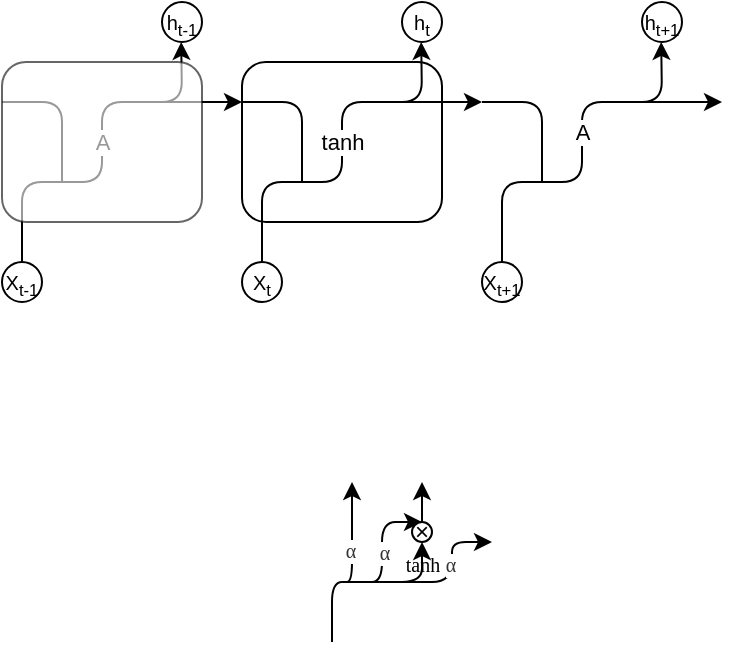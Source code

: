 <mxfile version="24.4.13" type="github">
  <diagram name="第 1 页" id="kUjQFi2gFqRMFwFWCwo2">
    <mxGraphModel dx="264" dy="140" grid="1" gridSize="10" guides="1" tooltips="1" connect="1" arrows="1" fold="1" page="1" pageScale="1" pageWidth="827" pageHeight="1169" math="0" shadow="0">
      <root>
        <mxCell id="0" />
        <mxCell id="1" parent="0" />
        <mxCell id="A7NagGQwC6V7m_j_qcYH-1" value="" style="endArrow=classic;html=1;rounded=1;fillColor=none;curved=0;entryX=0;entryY=0.25;entryDx=0;entryDy=0;" edge="1" parent="1" target="A7NagGQwC6V7m_j_qcYH-7">
          <mxGeometry width="50" height="50" relative="1" as="geometry">
            <mxPoint x="170" y="180" as="sourcePoint" />
            <mxPoint x="270" y="100" as="targetPoint" />
            <Array as="points">
              <mxPoint x="170" y="140" />
              <mxPoint x="210" y="140" />
              <mxPoint x="210" y="100" />
            </Array>
          </mxGeometry>
        </mxCell>
        <mxCell id="A7NagGQwC6V7m_j_qcYH-2" value="A" style="edgeLabel;html=1;align=center;verticalAlign=middle;resizable=0;points=[];" vertex="1" connectable="0" parent="A7NagGQwC6V7m_j_qcYH-1">
          <mxGeometry x="-0.076" relative="1" as="geometry">
            <mxPoint y="-12" as="offset" />
          </mxGeometry>
        </mxCell>
        <mxCell id="A7NagGQwC6V7m_j_qcYH-3" value="&lt;font style=&quot;font-size: 10px;&quot;&gt;X&lt;sub&gt;t-1&lt;/sub&gt;&lt;/font&gt;" style="ellipse;whiteSpace=wrap;html=1;aspect=fixed;" vertex="1" parent="1">
          <mxGeometry x="160" y="180" width="20" height="20" as="geometry" />
        </mxCell>
        <mxCell id="A7NagGQwC6V7m_j_qcYH-4" value="&lt;font style=&quot;font-size: 10px;&quot;&gt;h&lt;sub&gt;t-1&lt;/sub&gt;&lt;/font&gt;" style="ellipse;whiteSpace=wrap;html=1;aspect=fixed;" vertex="1" parent="1">
          <mxGeometry x="240" y="50" width="20" height="20" as="geometry" />
        </mxCell>
        <mxCell id="A7NagGQwC6V7m_j_qcYH-5" value="" style="endArrow=none;html=1;rounded=1;exitX=0.016;exitY=0.276;exitDx=0;exitDy=0;exitPerimeter=0;curved=0;" edge="1" parent="1">
          <mxGeometry width="50" height="50" relative="1" as="geometry">
            <mxPoint x="160.0" y="100.0" as="sourcePoint" />
            <mxPoint x="190" y="140" as="targetPoint" />
            <Array as="points">
              <mxPoint x="190" y="100" />
            </Array>
          </mxGeometry>
        </mxCell>
        <mxCell id="A7NagGQwC6V7m_j_qcYH-6" value="" style="endArrow=classic;html=1;rounded=1;curved=0;" edge="1" parent="1">
          <mxGeometry width="50" height="50" relative="1" as="geometry">
            <mxPoint x="220" y="100" as="sourcePoint" />
            <mxPoint x="249.6" y="70" as="targetPoint" />
            <Array as="points">
              <mxPoint x="250" y="100" />
            </Array>
          </mxGeometry>
        </mxCell>
        <mxCell id="A7NagGQwC6V7m_j_qcYH-7" value="" style="rounded=1;whiteSpace=wrap;html=1;fillColor=none;" vertex="1" parent="1">
          <mxGeometry x="280" y="80" width="100" height="80" as="geometry" />
        </mxCell>
        <mxCell id="A7NagGQwC6V7m_j_qcYH-8" value="" style="endArrow=classic;html=1;rounded=1;fillColor=none;curved=0;entryX=0;entryY=0.25;entryDx=0;entryDy=0;" edge="1" parent="1">
          <mxGeometry width="50" height="50" relative="1" as="geometry">
            <mxPoint x="290" y="180" as="sourcePoint" />
            <mxPoint x="400" y="100" as="targetPoint" />
            <Array as="points">
              <mxPoint x="290" y="140" />
              <mxPoint x="330" y="140" />
              <mxPoint x="330" y="100" />
            </Array>
          </mxGeometry>
        </mxCell>
        <mxCell id="A7NagGQwC6V7m_j_qcYH-9" value="tanh" style="edgeLabel;html=1;align=center;verticalAlign=middle;resizable=0;points=[];" vertex="1" connectable="0" parent="A7NagGQwC6V7m_j_qcYH-8">
          <mxGeometry x="-0.076" relative="1" as="geometry">
            <mxPoint y="-12" as="offset" />
          </mxGeometry>
        </mxCell>
        <mxCell id="A7NagGQwC6V7m_j_qcYH-10" value="&lt;font style=&quot;font-size: 10px;&quot;&gt;X&lt;sub&gt;t&lt;/sub&gt;&lt;/font&gt;" style="ellipse;whiteSpace=wrap;html=1;aspect=fixed;" vertex="1" parent="1">
          <mxGeometry x="280" y="180" width="20" height="20" as="geometry" />
        </mxCell>
        <mxCell id="A7NagGQwC6V7m_j_qcYH-11" value="&lt;font style=&quot;font-size: 10px;&quot;&gt;h&lt;sub&gt;t&lt;/sub&gt;&lt;/font&gt;" style="ellipse;whiteSpace=wrap;html=1;aspect=fixed;" vertex="1" parent="1">
          <mxGeometry x="360" y="50" width="20" height="20" as="geometry" />
        </mxCell>
        <mxCell id="A7NagGQwC6V7m_j_qcYH-12" value="" style="endArrow=none;html=1;rounded=1;exitX=0.016;exitY=0.276;exitDx=0;exitDy=0;exitPerimeter=0;curved=0;" edge="1" parent="1">
          <mxGeometry width="50" height="50" relative="1" as="geometry">
            <mxPoint x="280.0" y="100" as="sourcePoint" />
            <mxPoint x="310" y="140" as="targetPoint" />
            <Array as="points">
              <mxPoint x="310" y="100" />
            </Array>
          </mxGeometry>
        </mxCell>
        <mxCell id="A7NagGQwC6V7m_j_qcYH-13" value="" style="endArrow=classic;html=1;rounded=1;curved=0;" edge="1" parent="1">
          <mxGeometry width="50" height="50" relative="1" as="geometry">
            <mxPoint x="340" y="100" as="sourcePoint" />
            <mxPoint x="369.6" y="70" as="targetPoint" />
            <Array as="points">
              <mxPoint x="370" y="100" />
            </Array>
          </mxGeometry>
        </mxCell>
        <mxCell id="A7NagGQwC6V7m_j_qcYH-14" value="" style="endArrow=classic;html=1;rounded=1;fillColor=none;curved=0;" edge="1" parent="1">
          <mxGeometry width="50" height="50" relative="1" as="geometry">
            <mxPoint x="410" y="180" as="sourcePoint" />
            <mxPoint x="520" y="100" as="targetPoint" />
            <Array as="points">
              <mxPoint x="410" y="140" />
              <mxPoint x="450" y="140" />
              <mxPoint x="450" y="100" />
            </Array>
          </mxGeometry>
        </mxCell>
        <mxCell id="A7NagGQwC6V7m_j_qcYH-15" value="A" style="edgeLabel;html=1;align=center;verticalAlign=middle;resizable=0;points=[];" vertex="1" connectable="0" parent="A7NagGQwC6V7m_j_qcYH-14">
          <mxGeometry x="-0.076" relative="1" as="geometry">
            <mxPoint y="-17" as="offset" />
          </mxGeometry>
        </mxCell>
        <mxCell id="A7NagGQwC6V7m_j_qcYH-16" value="&lt;font style=&quot;font-size: 10px;&quot;&gt;X&lt;sub&gt;t+1&lt;/sub&gt;&lt;/font&gt;" style="ellipse;whiteSpace=wrap;html=1;aspect=fixed;" vertex="1" parent="1">
          <mxGeometry x="400" y="180" width="20" height="20" as="geometry" />
        </mxCell>
        <mxCell id="A7NagGQwC6V7m_j_qcYH-17" value="&lt;font style=&quot;font-size: 10px;&quot;&gt;h&lt;sub&gt;t+1&lt;/sub&gt;&lt;/font&gt;" style="ellipse;whiteSpace=wrap;html=1;aspect=fixed;" vertex="1" parent="1">
          <mxGeometry x="480" y="50" width="20" height="20" as="geometry" />
        </mxCell>
        <mxCell id="A7NagGQwC6V7m_j_qcYH-18" value="" style="endArrow=none;html=1;rounded=1;exitX=0.016;exitY=0.276;exitDx=0;exitDy=0;exitPerimeter=0;curved=0;" edge="1" parent="1">
          <mxGeometry width="50" height="50" relative="1" as="geometry">
            <mxPoint x="400.0" y="100" as="sourcePoint" />
            <mxPoint x="430" y="140" as="targetPoint" />
            <Array as="points">
              <mxPoint x="430" y="100" />
            </Array>
          </mxGeometry>
        </mxCell>
        <mxCell id="A7NagGQwC6V7m_j_qcYH-19" value="" style="endArrow=classic;html=1;rounded=1;curved=0;" edge="1" parent="1">
          <mxGeometry width="50" height="50" relative="1" as="geometry">
            <mxPoint x="460" y="100" as="sourcePoint" />
            <mxPoint x="489.6" y="70" as="targetPoint" />
            <Array as="points">
              <mxPoint x="490" y="100" />
            </Array>
          </mxGeometry>
        </mxCell>
        <mxCell id="A7NagGQwC6V7m_j_qcYH-20" value="" style="rounded=1;whiteSpace=wrap;html=1;opacity=60;" vertex="1" parent="1">
          <mxGeometry x="160" y="80" width="100" height="80" as="geometry" />
        </mxCell>
        <mxCell id="A7NagGQwC6V7m_j_qcYH-22" value="" style="endArrow=classic;html=1;rounded=1;curved=0;fontSize=10;fontFamily=Times New Roman;" edge="1" parent="1">
          <mxGeometry width="50" height="50" relative="1" as="geometry">
            <mxPoint x="325" y="370" as="sourcePoint" />
            <mxPoint x="335" y="290" as="targetPoint" />
            <Array as="points">
              <mxPoint x="325" y="340" />
              <mxPoint x="335" y="340" />
            </Array>
          </mxGeometry>
        </mxCell>
        <mxCell id="A7NagGQwC6V7m_j_qcYH-26" value="&lt;span style=&quot;color: rgb(51, 51, 51); font-size: 10px; text-align: start; text-wrap: wrap;&quot;&gt;α&lt;/span&gt;" style="edgeLabel;html=1;align=center;verticalAlign=middle;resizable=0;points=[];fontSize=10;fontFamily=Times New Roman;" vertex="1" connectable="0" parent="A7NagGQwC6V7m_j_qcYH-22">
          <mxGeometry x="0.239" y="1" relative="1" as="geometry">
            <mxPoint as="offset" />
          </mxGeometry>
        </mxCell>
        <mxCell id="A7NagGQwC6V7m_j_qcYH-23" value="" style="endArrow=classic;html=1;rounded=1;curved=0;fontSize=10;fontFamily=Times New Roman;" edge="1" parent="1">
          <mxGeometry width="50" height="50" relative="1" as="geometry">
            <mxPoint x="340" y="340" as="sourcePoint" />
            <mxPoint x="370" y="310" as="targetPoint" />
            <Array as="points">
              <mxPoint x="350" y="340" />
              <mxPoint x="350" y="310" />
            </Array>
          </mxGeometry>
        </mxCell>
        <mxCell id="A7NagGQwC6V7m_j_qcYH-28" value="&lt;span style=&quot;color: rgb(51, 51, 51); font-size: 10px; text-align: start; text-wrap: wrap;&quot;&gt;α&lt;/span&gt;" style="edgeLabel;html=1;align=center;verticalAlign=middle;resizable=0;points=[];fontSize=10;fontFamily=Times New Roman;" vertex="1" connectable="0" parent="A7NagGQwC6V7m_j_qcYH-23">
          <mxGeometry x="-0.037" y="-1" relative="1" as="geometry">
            <mxPoint y="4" as="offset" />
          </mxGeometry>
        </mxCell>
        <mxCell id="A7NagGQwC6V7m_j_qcYH-24" value="" style="endArrow=classic;html=1;rounded=1;curved=0;fontSize=10;fontFamily=Times New Roman;" edge="1" parent="1" source="A7NagGQwC6V7m_j_qcYH-32">
          <mxGeometry width="50" height="50" relative="1" as="geometry">
            <mxPoint x="350" y="340" as="sourcePoint" />
            <mxPoint x="370" y="290" as="targetPoint" />
            <Array as="points" />
          </mxGeometry>
        </mxCell>
        <mxCell id="A7NagGQwC6V7m_j_qcYH-29" value="&lt;font style=&quot;font-size: 10px;&quot;&gt;tanh&lt;/font&gt;" style="edgeLabel;html=1;align=center;verticalAlign=middle;resizable=0;points=[];fontSize=10;fontFamily=Times New Roman;" vertex="1" connectable="0" parent="A7NagGQwC6V7m_j_qcYH-24">
          <mxGeometry x="0.164" y="-1" relative="1" as="geometry">
            <mxPoint x="-1" y="32" as="offset" />
          </mxGeometry>
        </mxCell>
        <mxCell id="A7NagGQwC6V7m_j_qcYH-25" value="" style="endArrow=classic;html=1;rounded=1;curved=0;fontSize=10;fontFamily=Times New Roman;" edge="1" parent="1">
          <mxGeometry width="50" height="50" relative="1" as="geometry">
            <mxPoint x="330" y="340" as="sourcePoint" />
            <mxPoint x="405" y="320" as="targetPoint" />
            <Array as="points">
              <mxPoint x="385" y="340" />
              <mxPoint x="385" y="320" />
            </Array>
          </mxGeometry>
        </mxCell>
        <mxCell id="A7NagGQwC6V7m_j_qcYH-30" value="&lt;span style=&quot;color: rgb(51, 51, 51); font-size: 10px; text-align: start; text-wrap: wrap;&quot;&gt;α&lt;/span&gt;" style="edgeLabel;html=1;align=center;verticalAlign=middle;resizable=0;points=[];fontSize=10;fontFamily=Times New Roman;" vertex="1" connectable="0" parent="A7NagGQwC6V7m_j_qcYH-25">
          <mxGeometry x="0.343" y="1" relative="1" as="geometry">
            <mxPoint as="offset" />
          </mxGeometry>
        </mxCell>
        <mxCell id="A7NagGQwC6V7m_j_qcYH-32" value="×" style="ellipse;whiteSpace=wrap;html=1;aspect=fixed;" vertex="1" parent="1">
          <mxGeometry x="365" y="310" width="10" height="10" as="geometry" />
        </mxCell>
        <mxCell id="A7NagGQwC6V7m_j_qcYH-33" value="" style="endArrow=classic;html=1;rounded=1;curved=0;fontSize=10;fontFamily=Times New Roman;" edge="1" parent="1" target="A7NagGQwC6V7m_j_qcYH-32">
          <mxGeometry width="50" height="50" relative="1" as="geometry">
            <mxPoint x="350" y="340" as="sourcePoint" />
            <mxPoint x="370" y="290" as="targetPoint" />
            <Array as="points">
              <mxPoint x="370" y="340" />
            </Array>
          </mxGeometry>
        </mxCell>
      </root>
    </mxGraphModel>
  </diagram>
</mxfile>
